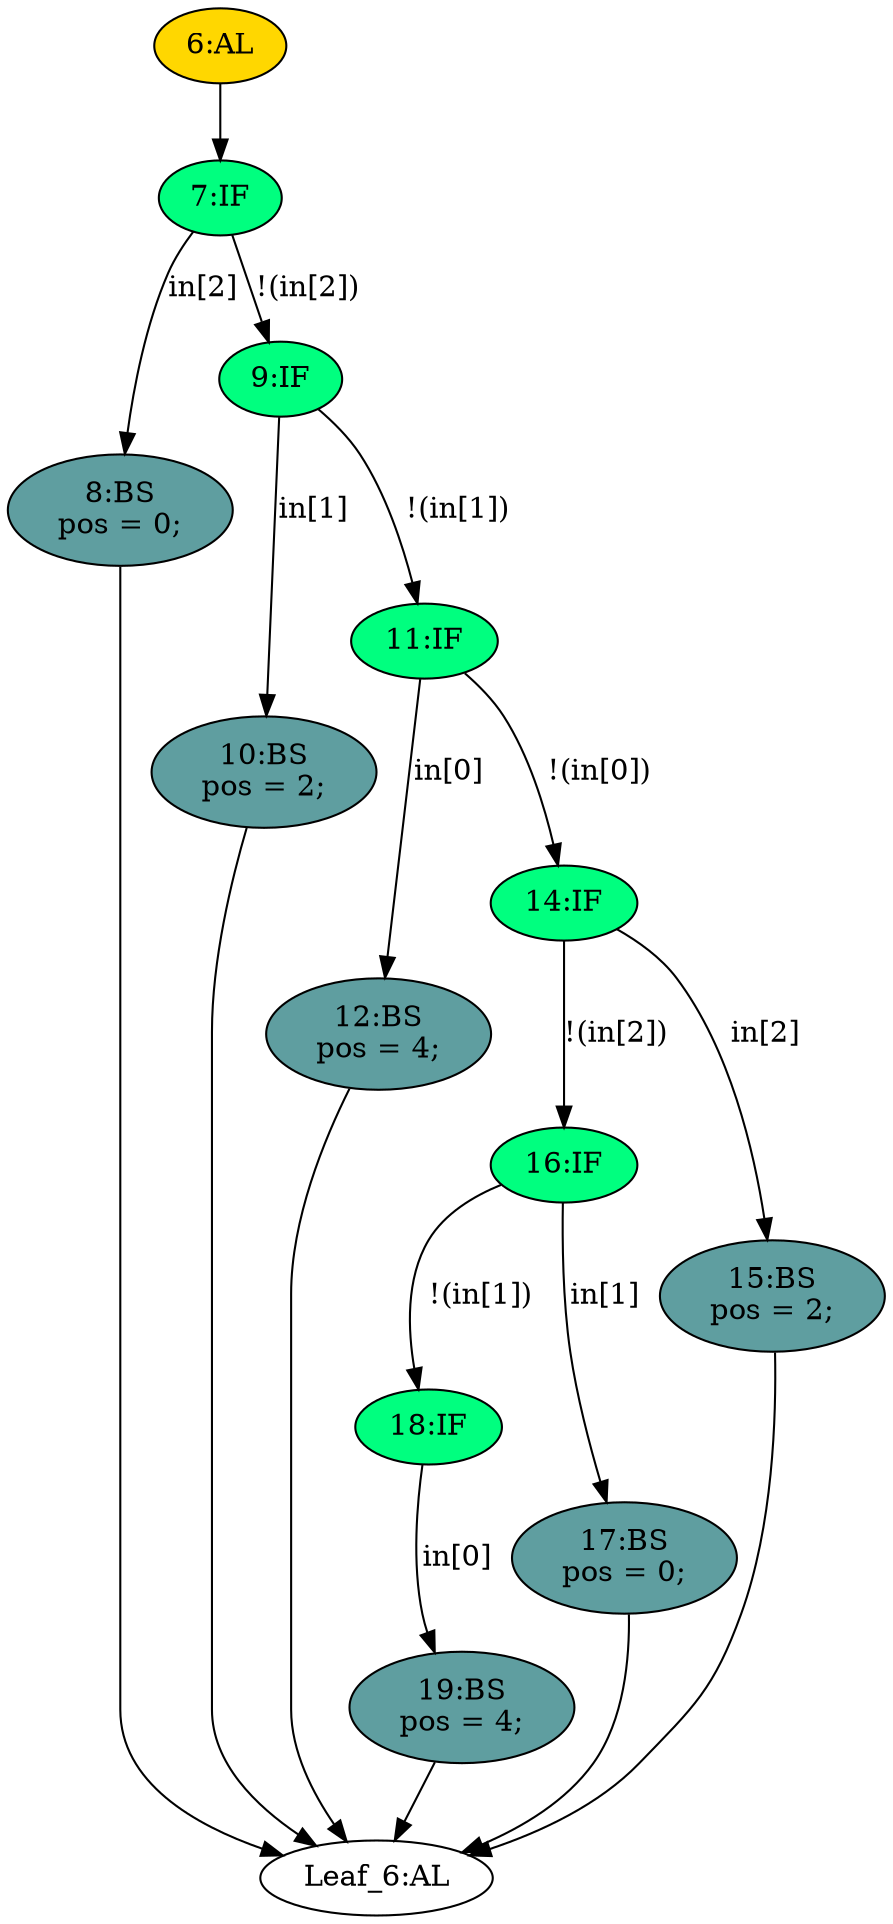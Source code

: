 strict digraph "" {
	node [label="\N"];
	"16:IF"	[ast="<pyverilog.vparser.ast.IfStatement object at 0x7fd4aadcc6d0>",
		fillcolor=springgreen,
		label="16:IF",
		statements="[]",
		style=filled,
		typ=IfStatement];
	"18:IF"	[ast="<pyverilog.vparser.ast.IfStatement object at 0x7fd4aadcc810>",
		fillcolor=springgreen,
		label="18:IF",
		statements="[]",
		style=filled,
		typ=IfStatement];
	"16:IF" -> "18:IF"	[cond="['in']",
		label="!(in[1])",
		lineno=16];
	"17:BS"	[ast="<pyverilog.vparser.ast.BlockingSubstitution object at 0x7fd4aadccad0>",
		fillcolor=cadetblue,
		label="17:BS
pos = 0;",
		statements="[<pyverilog.vparser.ast.BlockingSubstitution object at 0x7fd4aadccad0>]",
		style=filled,
		typ=BlockingSubstitution];
	"16:IF" -> "17:BS"	[cond="['in']",
		label="in[1]",
		lineno=16];
	"19:BS"	[ast="<pyverilog.vparser.ast.BlockingSubstitution object at 0x7fd4aadcc890>",
		fillcolor=cadetblue,
		label="19:BS
pos = 4;",
		statements="[<pyverilog.vparser.ast.BlockingSubstitution object at 0x7fd4aadcc890>]",
		style=filled,
		typ=BlockingSubstitution];
	"18:IF" -> "19:BS"	[cond="['in']",
		label="in[0]",
		lineno=18];
	"10:BS"	[ast="<pyverilog.vparser.ast.BlockingSubstitution object at 0x7fd4aadcccd0>",
		fillcolor=cadetblue,
		label="10:BS
pos = 2;",
		statements="[<pyverilog.vparser.ast.BlockingSubstitution object at 0x7fd4aadcccd0>]",
		style=filled,
		typ=BlockingSubstitution];
	"Leaf_6:AL"	[def_var="['pos']",
		label="Leaf_6:AL"];
	"10:BS" -> "Leaf_6:AL"	[cond="[]",
		lineno=None];
	"8:BS"	[ast="<pyverilog.vparser.ast.BlockingSubstitution object at 0x7fd4aadcce90>",
		fillcolor=cadetblue,
		label="8:BS
pos = 0;",
		statements="[<pyverilog.vparser.ast.BlockingSubstitution object at 0x7fd4aadcce90>]",
		style=filled,
		typ=BlockingSubstitution];
	"8:BS" -> "Leaf_6:AL"	[cond="[]",
		lineno=None];
	"9:IF"	[ast="<pyverilog.vparser.ast.IfStatement object at 0x7fd4aadc5050>",
		fillcolor=springgreen,
		label="9:IF",
		statements="[]",
		style=filled,
		typ=IfStatement];
	"9:IF" -> "10:BS"	[cond="['in']",
		label="in[1]",
		lineno=9];
	"11:IF"	[ast="<pyverilog.vparser.ast.IfStatement object at 0x7fd4aadc5090>",
		fillcolor=springgreen,
		label="11:IF",
		statements="[]",
		style=filled,
		typ=IfStatement];
	"9:IF" -> "11:IF"	[cond="['in']",
		label="!(in[1])",
		lineno=9];
	"12:BS"	[ast="<pyverilog.vparser.ast.BlockingSubstitution object at 0x7fd4aadc5310>",
		fillcolor=cadetblue,
		label="12:BS
pos = 4;",
		statements="[<pyverilog.vparser.ast.BlockingSubstitution object at 0x7fd4aadc5310>]",
		style=filled,
		typ=BlockingSubstitution];
	"12:BS" -> "Leaf_6:AL"	[cond="[]",
		lineno=None];
	"14:IF"	[ast="<pyverilog.vparser.ast.IfStatement object at 0x7fd4aadc50d0>",
		fillcolor=springgreen,
		label="14:IF",
		statements="[]",
		style=filled,
		typ=IfStatement];
	"14:IF" -> "16:IF"	[cond="['in']",
		label="!(in[2])",
		lineno=14];
	"15:BS"	[ast="<pyverilog.vparser.ast.BlockingSubstitution object at 0x7fd4aadc5110>",
		fillcolor=cadetblue,
		label="15:BS
pos = 2;",
		statements="[<pyverilog.vparser.ast.BlockingSubstitution object at 0x7fd4aadc5110>]",
		style=filled,
		typ=BlockingSubstitution];
	"14:IF" -> "15:BS"	[cond="['in']",
		label="in[2]",
		lineno=14];
	"6:AL"	[ast="<pyverilog.vparser.ast.Always object at 0x7fd4aadc5610>",
		clk_sens=False,
		fillcolor=gold,
		label="6:AL",
		sens="[]",
		statements="[]",
		style=filled,
		typ=Always,
		use_var="['in']"];
	"7:IF"	[ast="<pyverilog.vparser.ast.IfStatement object at 0x7fd4aadc56d0>",
		fillcolor=springgreen,
		label="7:IF",
		statements="[]",
		style=filled,
		typ=IfStatement];
	"6:AL" -> "7:IF"	[cond="[]",
		lineno=None];
	"11:IF" -> "12:BS"	[cond="['in']",
		label="in[0]",
		lineno=11];
	"11:IF" -> "14:IF"	[cond="['in']",
		label="!(in[0])",
		lineno=11];
	"17:BS" -> "Leaf_6:AL"	[cond="[]",
		lineno=None];
	"15:BS" -> "Leaf_6:AL"	[cond="[]",
		lineno=None];
	"19:BS" -> "Leaf_6:AL"	[cond="[]",
		lineno=None];
	"7:IF" -> "8:BS"	[cond="['in']",
		label="in[2]",
		lineno=7];
	"7:IF" -> "9:IF"	[cond="['in']",
		label="!(in[2])",
		lineno=7];
}
